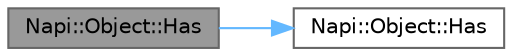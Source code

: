 digraph "Napi::Object::Has"
{
 // LATEX_PDF_SIZE
  bgcolor="transparent";
  edge [fontname=Helvetica,fontsize=10,labelfontname=Helvetica,labelfontsize=10];
  node [fontname=Helvetica,fontsize=10,shape=box,height=0.2,width=0.4];
  rankdir="LR";
  Node1 [id="Node000001",label="Napi::Object::Has",height=0.2,width=0.4,color="gray40", fillcolor="grey60", style="filled", fontcolor="black",tooltip="Checks whether a named property is present."];
  Node1 -> Node2 [id="edge1_Node000001_Node000002",color="steelblue1",style="solid",tooltip=" "];
  Node2 [id="Node000002",label="Napi::Object::Has",height=0.2,width=0.4,color="grey40", fillcolor="white", style="filled",URL="$class_napi_1_1_object.html#aca149fd5a08e45d808d4f1b9aa601db6",tooltip="Checks whether a property is present."];
}
